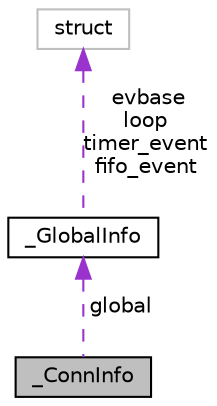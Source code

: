 digraph "_ConnInfo"
{
  edge [fontname="Helvetica",fontsize="10",labelfontname="Helvetica",labelfontsize="10"];
  node [fontname="Helvetica",fontsize="10",shape=record];
  Node1 [label="_ConnInfo",height=0.2,width=0.4,color="black", fillcolor="grey75", style="filled", fontcolor="black"];
  Node2 -> Node1 [dir="back",color="darkorchid3",fontsize="10",style="dashed",label=" global" ,fontname="Helvetica"];
  Node2 [label="_GlobalInfo",height=0.2,width=0.4,color="black", fillcolor="white", style="filled",URL="$struct___global_info.html"];
  Node3 -> Node2 [dir="back",color="darkorchid3",fontsize="10",style="dashed",label=" evbase\nloop\ntimer_event\nfifo_event" ,fontname="Helvetica"];
  Node3 [label="struct",height=0.2,width=0.4,color="grey75", fillcolor="white", style="filled"];
}
